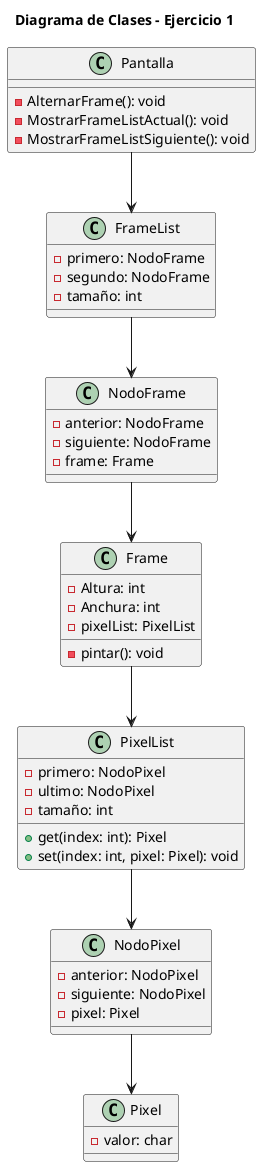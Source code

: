 @startuml

title Diagrama de Clases - Ejercicio 1

' Clase que representa la pantalla y sus operaciones
class Pantalla {
  - AlternarFrame(): void
  - MostrarFrameListActual(): void
  - MostrarFrameListSiguiente(): void
}

' Clase que gestiona la lista de frames
class FrameList {
  - primero: NodoFrame
  - segundo: NodoFrame
  - tamaño: int
}

' Nodo que forma parte de la lista de frames
class NodoFrame {
  - anterior: NodoFrame
  - siguiente: NodoFrame
  - frame: Frame
}

' Clase que representa un frame con dimensiones y su lista de píxeles
class Frame {
  - pintar(): void
  - Altura: int
  - Anchura: int
  - pixelList: PixelList
}

' Clase que gestiona la lista de píxeles de un frame
class PixelList {
  - primero: NodoPixel
  - ultimo: NodoPixel
  - tamaño: int
  + get(index: int): Pixel
  + set(index: int, pixel: Pixel): void
}

' Nodo que forma parte de la lista de píxeles
class NodoPixel {
  - anterior: NodoPixel
  - siguiente: NodoPixel
  - pixel: Pixel
}

' Clase que representa un píxel
class Pixel {
  - valor: char
}

' Relaciones entre clases
Pantalla --> FrameList
FrameList --> NodoFrame
NodoFrame --> Frame
Frame --> PixelList
PixelList --> NodoPixel
NodoPixel --> Pixel

@enduml
